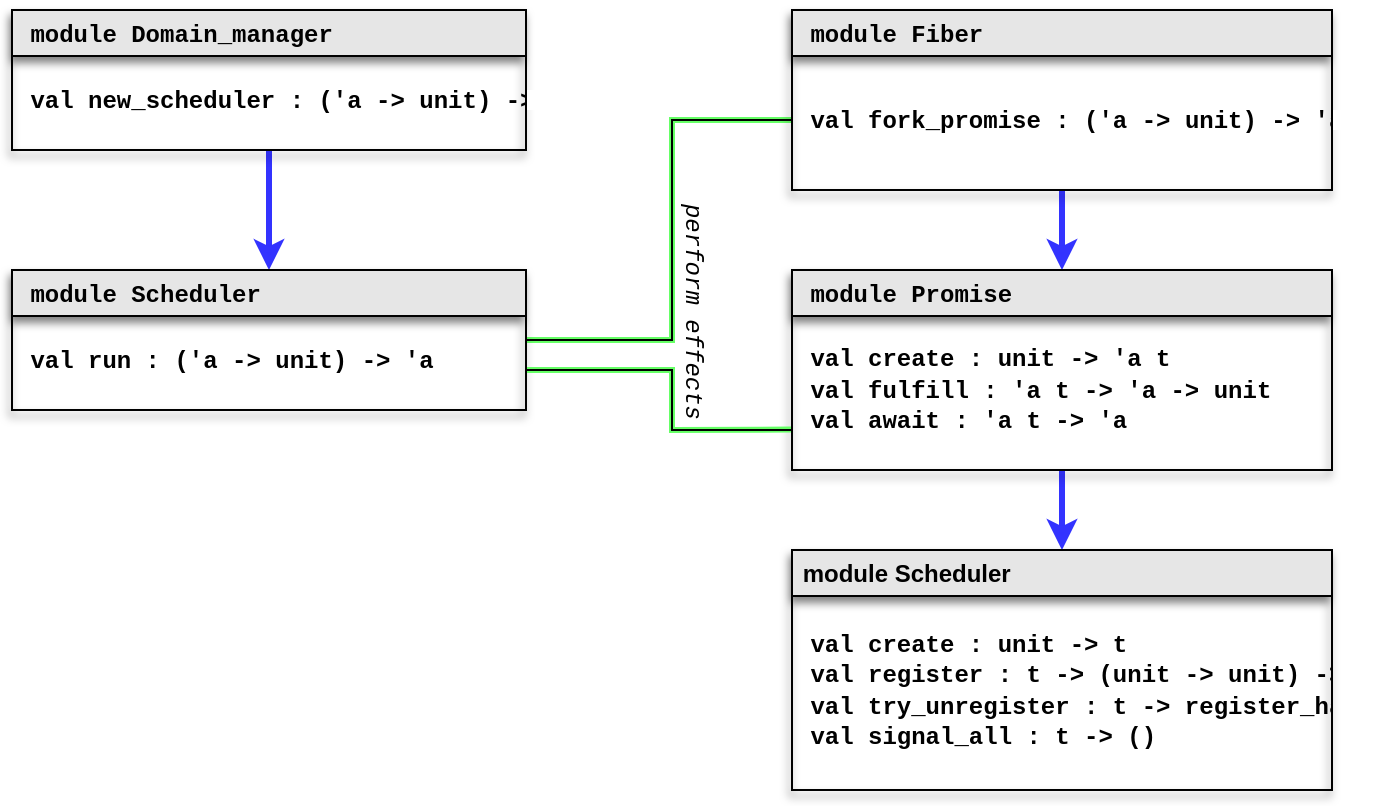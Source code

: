 <mxfile version="24.2.5" type="device">
  <diagram name="Page-1" id="_T175qcXc9xuy4Di4eR1">
    <mxGraphModel dx="1053" dy="573" grid="1" gridSize="10" guides="1" tooltips="1" connect="1" arrows="1" fold="1" page="1" pageScale="1" pageWidth="600" pageHeight="1100" math="0" shadow="0">
      <root>
        <mxCell id="0" />
        <mxCell id="1" parent="0" />
        <mxCell id="gKjeypVQk6GidsOT72rz-23" style="edgeStyle=orthogonalEdgeStyle;rounded=0;orthogonalLoop=1;jettySize=auto;html=1;fillColor=#d5e8d4;strokeColor=#66FF66;strokeWidth=3;endArrow=none;endFill=0;" parent="1" edge="1">
          <mxGeometry relative="1" as="geometry">
            <mxPoint x="430" y="95" as="sourcePoint" />
            <mxPoint x="297.5" y="205" as="targetPoint" />
            <Array as="points">
              <mxPoint x="430" y="95" />
              <mxPoint x="370" y="95" />
              <mxPoint x="370" y="205" />
            </Array>
          </mxGeometry>
        </mxCell>
        <mxCell id="gKjeypVQk6GidsOT72rz-25" value="&lt;font style=&quot;font-size: 12px;&quot; face=&quot;Courier New&quot;&gt;&lt;i&gt;perform effects&lt;/i&gt;&lt;/font&gt;" style="edgeLabel;html=1;align=center;verticalAlign=middle;resizable=0;points=[];rotation=90;labelBackgroundColor=none;" parent="gKjeypVQk6GidsOT72rz-23" vertex="1" connectable="0">
          <mxGeometry x="0.178" y="2" relative="1" as="geometry">
            <mxPoint x="8" y="12" as="offset" />
          </mxGeometry>
        </mxCell>
        <mxCell id="gKjeypVQk6GidsOT72rz-17" style="edgeStyle=orthogonalEdgeStyle;rounded=0;orthogonalLoop=1;jettySize=auto;html=1;exitX=0.5;exitY=1;exitDx=0;exitDy=0;entryX=0.5;entryY=0;entryDx=0;entryDy=0;strokeWidth=3;strokeColor=#3333FF;" parent="1" source="gKjeypVQk6GidsOT72rz-2" target="gKjeypVQk6GidsOT72rz-10" edge="1">
          <mxGeometry relative="1" as="geometry" />
        </mxCell>
        <mxCell id="gKjeypVQk6GidsOT72rz-2" value="&lt;font face=&quot;Courier New&quot;&gt;&amp;nbsp;module Domain_manager&lt;/font&gt;" style="swimlane;whiteSpace=wrap;html=1;align=left;startSize=23;shadow=1;direction=east;shadowOffsetX=-1;shadowBlur=2;shadowOpacity=50;fillColor=#E6E6E6;" parent="1" vertex="1">
          <mxGeometry x="40" y="40" width="257" height="70" as="geometry">
            <mxRectangle x="60" y="80" width="140" height="30" as="alternateBounds" />
          </mxGeometry>
        </mxCell>
        <mxCell id="gKjeypVQk6GidsOT72rz-6" value="&lt;div align=&quot;left&quot;&gt;&lt;font face=&quot;Courier New&quot;&gt;&amp;nbsp;&lt;/font&gt;&lt;font face=&quot;Courier New&quot;&gt;&lt;b&gt;val new_scheduler : (&#39;a -&amp;gt; unit) -&amp;gt; &lt;br&gt;&lt;/b&gt;&lt;/font&gt;&lt;/div&gt;" style="text;html=1;align=left;verticalAlign=middle;resizable=0;points=[];autosize=1;strokeColor=none;fillColor=none;" parent="gKjeypVQk6GidsOT72rz-2" vertex="1">
          <mxGeometry y="30" width="280" height="30" as="geometry" />
        </mxCell>
        <mxCell id="gKjeypVQk6GidsOT72rz-20" style="edgeStyle=orthogonalEdgeStyle;rounded=0;orthogonalLoop=1;jettySize=auto;html=1;exitX=0.5;exitY=1;exitDx=0;exitDy=0;entryX=0.5;entryY=0;entryDx=0;entryDy=0;strokeWidth=3;strokeColor=#3333FF;" parent="1" source="gKjeypVQk6GidsOT72rz-8" target="gKjeypVQk6GidsOT72rz-12" edge="1">
          <mxGeometry relative="1" as="geometry" />
        </mxCell>
        <mxCell id="gKjeypVQk6GidsOT72rz-8" value="&lt;font face=&quot;Courier New&quot;&gt;&amp;nbsp;module Fiber&lt;/font&gt;" style="swimlane;whiteSpace=wrap;html=1;align=left;startSize=23;shadow=1;direction=east;shadowOffsetX=-1;shadowBlur=2;shadowOpacity=50;fillColor=#E6E6E6;" parent="1" vertex="1">
          <mxGeometry x="430" y="40" width="270" height="90" as="geometry">
            <mxRectangle x="60" y="80" width="140" height="30" as="alternateBounds" />
          </mxGeometry>
        </mxCell>
        <mxCell id="gKjeypVQk6GidsOT72rz-9" value="&lt;font face=&quot;Courier New&quot;&gt;&lt;b&gt;&amp;nbsp;&lt;/b&gt;&lt;/font&gt;&lt;font face=&quot;Courier New&quot;&gt;&lt;b&gt;val fork_promise : &lt;/b&gt;&lt;/font&gt;&lt;font face=&quot;Courier New&quot;&gt;&lt;b&gt;(&#39;a -&amp;gt; unit) -&amp;gt; &#39;a&lt;br&gt;&lt;/b&gt;&lt;/font&gt;" style="text;html=1;align=left;verticalAlign=middle;resizable=0;points=[];autosize=1;strokeColor=none;fillColor=none;" parent="gKjeypVQk6GidsOT72rz-8" vertex="1">
          <mxGeometry y="40" width="300" height="30" as="geometry" />
        </mxCell>
        <mxCell id="gKjeypVQk6GidsOT72rz-10" value="&lt;font face=&quot;Courier New&quot;&gt;&amp;nbsp;module Scheduler&lt;/font&gt;" style="swimlane;whiteSpace=wrap;html=1;align=left;startSize=23;shadow=1;direction=east;shadowOffsetX=-1;shadowBlur=2;shadowOpacity=50;fillColor=#E6E6E6;" parent="1" vertex="1">
          <mxGeometry x="40" y="170" width="257" height="70" as="geometry">
            <mxRectangle x="60" y="80" width="140" height="30" as="alternateBounds" />
          </mxGeometry>
        </mxCell>
        <mxCell id="gKjeypVQk6GidsOT72rz-11" value="&lt;div align=&quot;left&quot;&gt;&lt;font face=&quot;Courier New&quot;&gt;&lt;b&gt;&amp;nbsp;val run : (&#39;a -&amp;gt; unit) -&amp;gt; &#39;a&lt;/b&gt;&lt;/font&gt;&lt;/div&gt;" style="text;html=1;align=left;verticalAlign=middle;resizable=0;points=[];autosize=1;strokeColor=none;fillColor=none;" parent="gKjeypVQk6GidsOT72rz-10" vertex="1">
          <mxGeometry y="30" width="230" height="30" as="geometry" />
        </mxCell>
        <mxCell id="gKjeypVQk6GidsOT72rz-21" style="edgeStyle=orthogonalEdgeStyle;rounded=0;orthogonalLoop=1;jettySize=auto;html=1;exitX=0.5;exitY=1;exitDx=0;exitDy=0;entryX=0.5;entryY=0;entryDx=0;entryDy=0;strokeWidth=3;strokeColor=#3333FF;" parent="1" source="gKjeypVQk6GidsOT72rz-12" target="gKjeypVQk6GidsOT72rz-14" edge="1">
          <mxGeometry relative="1" as="geometry" />
        </mxCell>
        <mxCell id="gKjeypVQk6GidsOT72rz-12" value="&lt;font face=&quot;Courier New&quot;&gt;&amp;nbsp;module Promise&lt;/font&gt;" style="swimlane;whiteSpace=wrap;html=1;align=left;startSize=23;shadow=1;direction=east;shadowOffsetX=-1;shadowBlur=2;shadowOpacity=50;fillColor=#E6E6E6;" parent="1" vertex="1">
          <mxGeometry x="430" y="170" width="270" height="100" as="geometry">
            <mxRectangle x="60" y="80" width="140" height="30" as="alternateBounds" />
          </mxGeometry>
        </mxCell>
        <mxCell id="gKjeypVQk6GidsOT72rz-13" value="&lt;div align=&quot;left&quot;&gt;&lt;b&gt;&lt;font face=&quot;Courier New&quot;&gt;&amp;nbsp;val create : unit -&amp;gt; &#39;a t&lt;br&gt;&lt;/font&gt;&lt;/b&gt;&lt;/div&gt;&lt;div align=&quot;left&quot;&gt;&lt;b&gt;&lt;font face=&quot;Courier New&quot;&gt;&amp;nbsp;val fulfill : &#39;a t -&amp;gt; &#39;a -&amp;gt; unit&lt;/font&gt;&lt;/b&gt;&lt;/div&gt;&lt;div align=&quot;left&quot;&gt;&lt;b&gt;&lt;font face=&quot;Courier New&quot;&gt;&amp;nbsp;val await : &#39;a t -&amp;gt; &#39;a&lt;br&gt;&lt;/font&gt;&lt;/b&gt;&lt;/div&gt;" style="text;html=1;align=left;verticalAlign=middle;resizable=0;points=[];autosize=1;strokeColor=none;fillColor=none;" parent="gKjeypVQk6GidsOT72rz-12" vertex="1">
          <mxGeometry y="30" width="260" height="60" as="geometry" />
        </mxCell>
        <mxCell id="gKjeypVQk6GidsOT72rz-15" value="&lt;div align=&quot;left&quot;&gt;&lt;font face=&quot;Courier New&quot;&gt;&lt;b&gt;&amp;nbsp;val create : unit -&amp;gt; t&lt;/b&gt;&lt;/font&gt;&lt;/div&gt;&lt;div align=&quot;left&quot;&gt;&lt;font face=&quot;Courier New&quot;&gt;&lt;b&gt;&amp;nbsp;val register : t -&amp;gt; (unit -&amp;gt; unit) -&amp;gt; &lt;br&gt;&lt;/b&gt;&lt;/font&gt;&lt;/div&gt;&lt;div align=&quot;left&quot;&gt;&lt;font face=&quot;Courier New&quot;&gt;&lt;b&gt;&amp;nbsp;val try_unregister : t -&amp;gt; register_ha&lt;/b&gt;&lt;/font&gt;&lt;/div&gt;&lt;div align=&quot;left&quot;&gt;&lt;font face=&quot;Courier New&quot;&gt;&lt;b&gt;&amp;nbsp;val signal_all : t -&amp;gt; ()&lt;br&gt;&lt;/b&gt;&lt;/font&gt;&lt;/div&gt;" style="text;html=1;align=left;verticalAlign=middle;resizable=0;points=[];autosize=1;strokeColor=none;fillColor=none;" parent="1" vertex="1">
          <mxGeometry x="430" y="340" width="300" height="80" as="geometry" />
        </mxCell>
        <mxCell id="gKjeypVQk6GidsOT72rz-18" value="" style="rounded=0;whiteSpace=wrap;html=1;strokeColor=none;" parent="1" vertex="1">
          <mxGeometry x="700.5" y="360" width="9.5" height="40" as="geometry" />
        </mxCell>
        <mxCell id="gKjeypVQk6GidsOT72rz-14" value="&amp;nbsp;module Scheduler" style="swimlane;whiteSpace=wrap;html=1;align=left;startSize=23;shadow=1;direction=east;shadowOffsetX=-1;shadowBlur=2;shadowOpacity=50;fillColor=#E6E6E6;" parent="1" vertex="1">
          <mxGeometry x="430" y="310" width="270" height="120" as="geometry">
            <mxRectangle x="60" y="80" width="140" height="30" as="alternateBounds" />
          </mxGeometry>
        </mxCell>
        <mxCell id="jlmgtHd3fbz2CvPcjy1o-1" value="" style="endArrow=none;html=1;rounded=0;" edge="1" parent="1">
          <mxGeometry width="50" height="50" relative="1" as="geometry">
            <mxPoint x="297" y="205" as="sourcePoint" />
            <mxPoint x="430" y="95" as="targetPoint" />
            <Array as="points">
              <mxPoint x="370" y="205" />
              <mxPoint x="370" y="95" />
            </Array>
          </mxGeometry>
        </mxCell>
        <mxCell id="jlmgtHd3fbz2CvPcjy1o-9" value="" style="endArrow=none;html=1;rounded=0;exitX=-0.002;exitY=0.83;exitDx=0;exitDy=0;exitPerimeter=0;strokeColor=#66FF66;strokeWidth=3;endFill=0;" edge="1" parent="1" source="gKjeypVQk6GidsOT72rz-13">
          <mxGeometry width="50" height="50" relative="1" as="geometry">
            <mxPoint x="320" y="210" as="sourcePoint" />
            <mxPoint x="297.5" y="220" as="targetPoint" />
            <Array as="points">
              <mxPoint x="370" y="250" />
              <mxPoint x="370" y="220" />
            </Array>
          </mxGeometry>
        </mxCell>
        <mxCell id="jlmgtHd3fbz2CvPcjy1o-10" value="" style="endArrow=none;html=1;rounded=0;endFill=0;" edge="1" parent="1">
          <mxGeometry width="50" height="50" relative="1" as="geometry">
            <mxPoint x="430" y="250" as="sourcePoint" />
            <mxPoint x="297" y="220" as="targetPoint" />
            <Array as="points">
              <mxPoint x="370" y="250" />
              <mxPoint x="370" y="220" />
            </Array>
          </mxGeometry>
        </mxCell>
        <mxCell id="jlmgtHd3fbz2CvPcjy1o-11" value="" style="rounded=0;whiteSpace=wrap;html=1;strokeColor=none;" vertex="1" parent="1">
          <mxGeometry x="700.5" y="90" width="9.5" height="10" as="geometry" />
        </mxCell>
        <mxCell id="jlmgtHd3fbz2CvPcjy1o-12" value="" style="rounded=0;whiteSpace=wrap;html=1;strokeColor=none;shadow=0;" vertex="1" parent="1">
          <mxGeometry x="297.5" y="80" width="9" height="10" as="geometry" />
        </mxCell>
      </root>
    </mxGraphModel>
  </diagram>
</mxfile>
